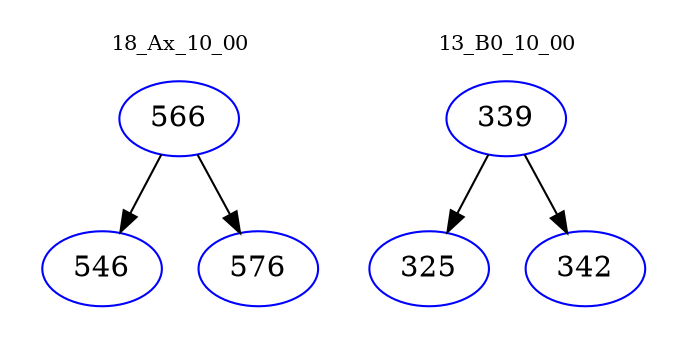 digraph{
subgraph cluster_0 {
color = white
label = "18_Ax_10_00";
fontsize=10;
T0_566 [label="566", color="blue"]
T0_566 -> T0_546 [color="black"]
T0_546 [label="546", color="blue"]
T0_566 -> T0_576 [color="black"]
T0_576 [label="576", color="blue"]
}
subgraph cluster_1 {
color = white
label = "13_B0_10_00";
fontsize=10;
T1_339 [label="339", color="blue"]
T1_339 -> T1_325 [color="black"]
T1_325 [label="325", color="blue"]
T1_339 -> T1_342 [color="black"]
T1_342 [label="342", color="blue"]
}
}
